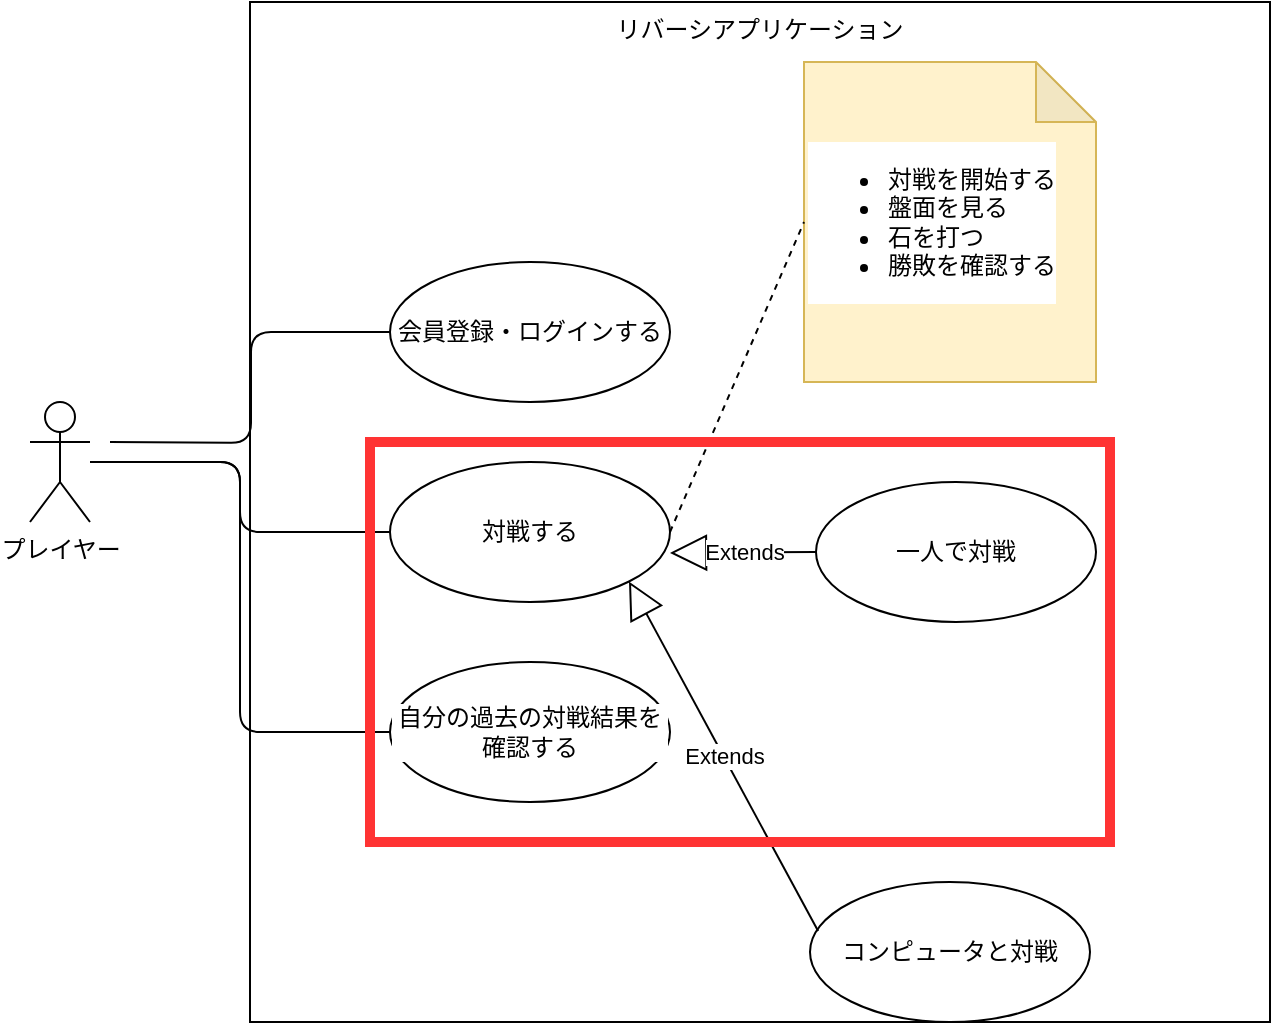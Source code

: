 <mxfile>
    <diagram id="OEoxFJSI_6T3Dq5BAoWH" name="ページ1">
        <mxGraphModel dx="679" dy="502" grid="1" gridSize="10" guides="1" tooltips="1" connect="1" arrows="1" fold="1" page="1" pageScale="1" pageWidth="827" pageHeight="1169" math="0" shadow="0">
            <root>
                <mxCell id="0"/>
                <mxCell id="1" parent="0"/>
                <mxCell id="2" value="リバーシアプリケーション" style="whiteSpace=wrap;html=1;aspect=fixed;verticalAlign=top;fillColor=none;" parent="1" vertex="1">
                    <mxGeometry x="160" y="10" width="510" height="510" as="geometry"/>
                </mxCell>
                <mxCell id="3" value="プレイヤー" style="shape=umlActor;verticalLabelPosition=bottom;verticalAlign=top;html=1;labelBackgroundColor=#ffffff;fillColor=none;" parent="1" vertex="1">
                    <mxGeometry x="50" y="210" width="30" height="60" as="geometry"/>
                </mxCell>
                <mxCell id="4" value="対戦する" style="ellipse;whiteSpace=wrap;html=1;labelBackgroundColor=#ffffff;fillColor=none;" parent="1" vertex="1">
                    <mxGeometry x="230" y="240" width="140" height="70" as="geometry"/>
                </mxCell>
                <mxCell id="5" value="" style="endArrow=none;html=1;edgeStyle=orthogonalEdgeStyle;entryX=0;entryY=0.5;entryDx=0;entryDy=0;" parent="1" source="3" target="4" edge="1">
                    <mxGeometry relative="1" as="geometry">
                        <mxPoint x="80" y="250" as="sourcePoint"/>
                        <mxPoint x="240" y="239.5" as="targetPoint"/>
                    </mxGeometry>
                </mxCell>
                <mxCell id="8" value="&lt;ul&gt;&lt;li&gt;&lt;span style=&quot;&quot;&gt;対戦を開始する&lt;/span&gt;&lt;/li&gt;&lt;li&gt;&lt;span style=&quot;&quot;&gt;盤面を見る&lt;/span&gt;&lt;/li&gt;&lt;li&gt;&lt;span style=&quot;&quot;&gt;石を打つ&lt;/span&gt;&lt;/li&gt;&lt;li&gt;&lt;span style=&quot;&quot;&gt;勝敗を確認する&lt;/span&gt;&lt;/li&gt;&lt;/ul&gt;" style="shape=note;whiteSpace=wrap;html=1;backgroundOutline=1;darkOpacity=0.05;labelBackgroundColor=#FFFFFF;fillColor=#fff2cc;strokeColor=#d6b656;align=left;" parent="1" vertex="1">
                    <mxGeometry x="437" y="40" width="146" height="160" as="geometry"/>
                </mxCell>
                <mxCell id="9" value="" style="endArrow=none;dashed=1;html=1;entryX=0;entryY=0.5;entryDx=0;entryDy=0;entryPerimeter=0;exitX=1;exitY=0.5;exitDx=0;exitDy=0;" parent="1" source="4" target="8" edge="1">
                    <mxGeometry width="50" height="50" relative="1" as="geometry">
                        <mxPoint x="320" y="190" as="sourcePoint"/>
                        <mxPoint x="370" y="140" as="targetPoint"/>
                    </mxGeometry>
                </mxCell>
                <mxCell id="10" value="会員登録・ログインする" style="ellipse;whiteSpace=wrap;html=1;labelBackgroundColor=#ffffff;fillColor=none;" parent="1" vertex="1">
                    <mxGeometry x="230" y="140" width="140" height="70" as="geometry"/>
                </mxCell>
                <mxCell id="11" value="自分の過去の対戦結果を確認する" style="ellipse;whiteSpace=wrap;html=1;labelBackgroundColor=#ffffff;fillColor=none;" parent="1" vertex="1">
                    <mxGeometry x="230" y="340" width="140" height="70" as="geometry"/>
                </mxCell>
                <mxCell id="13" value="" style="endArrow=none;html=1;edgeStyle=orthogonalEdgeStyle;entryX=0;entryY=0.5;entryDx=0;entryDy=0;" parent="1" target="10" edge="1">
                    <mxGeometry relative="1" as="geometry">
                        <mxPoint x="90" y="230" as="sourcePoint"/>
                        <mxPoint x="430" y="160" as="targetPoint"/>
                    </mxGeometry>
                </mxCell>
                <mxCell id="18" value="" style="endArrow=none;html=1;edgeStyle=orthogonalEdgeStyle;entryX=0;entryY=0.5;entryDx=0;entryDy=0;" parent="1" source="3" target="11" edge="1">
                    <mxGeometry relative="1" as="geometry">
                        <mxPoint x="100" y="255" as="sourcePoint"/>
                        <mxPoint x="240" y="200" as="targetPoint"/>
                    </mxGeometry>
                </mxCell>
                <mxCell id="22" value="Extends" style="endArrow=block;endSize=16;endFill=0;html=1;exitX=0;exitY=0.5;exitDx=0;exitDy=0;entryX=1;entryY=0.65;entryDx=0;entryDy=0;entryPerimeter=0;" parent="1" source="23" target="4" edge="1">
                    <mxGeometry width="160" relative="1" as="geometry">
                        <mxPoint x="290" y="320" as="sourcePoint"/>
                        <mxPoint x="360" y="280" as="targetPoint"/>
                    </mxGeometry>
                </mxCell>
                <mxCell id="23" value="一人で対戦" style="ellipse;whiteSpace=wrap;html=1;labelBackgroundColor=#FFFFFF;fillColor=none;" parent="1" vertex="1">
                    <mxGeometry x="443" y="250" width="140" height="70" as="geometry"/>
                </mxCell>
                <mxCell id="24" value="コンピュータと対戦" style="ellipse;whiteSpace=wrap;html=1;labelBackgroundColor=#FFFFFF;fillColor=none;" parent="1" vertex="1">
                    <mxGeometry x="440" y="450" width="140" height="70" as="geometry"/>
                </mxCell>
                <mxCell id="26" value="Extends" style="endArrow=block;endSize=16;endFill=0;html=1;exitX=0.029;exitY=0.35;exitDx=0;exitDy=0;exitPerimeter=0;entryX=1;entryY=1;entryDx=0;entryDy=0;" parent="1" source="24" target="4" edge="1">
                    <mxGeometry width="160" relative="1" as="geometry">
                        <mxPoint x="352.5" y="310" as="sourcePoint"/>
                        <mxPoint x="420.003" y="366.781" as="targetPoint"/>
                    </mxGeometry>
                </mxCell>
                <mxCell id="27" value="" style="rounded=0;whiteSpace=wrap;html=1;labelBackgroundColor=#FFFFFF;fillColor=none;strokeColor=#FF3333;strokeWidth=5;" parent="1" vertex="1">
                    <mxGeometry x="220" y="230" width="370" height="200" as="geometry"/>
                </mxCell>
            </root>
        </mxGraphModel>
    </diagram>
</mxfile>
